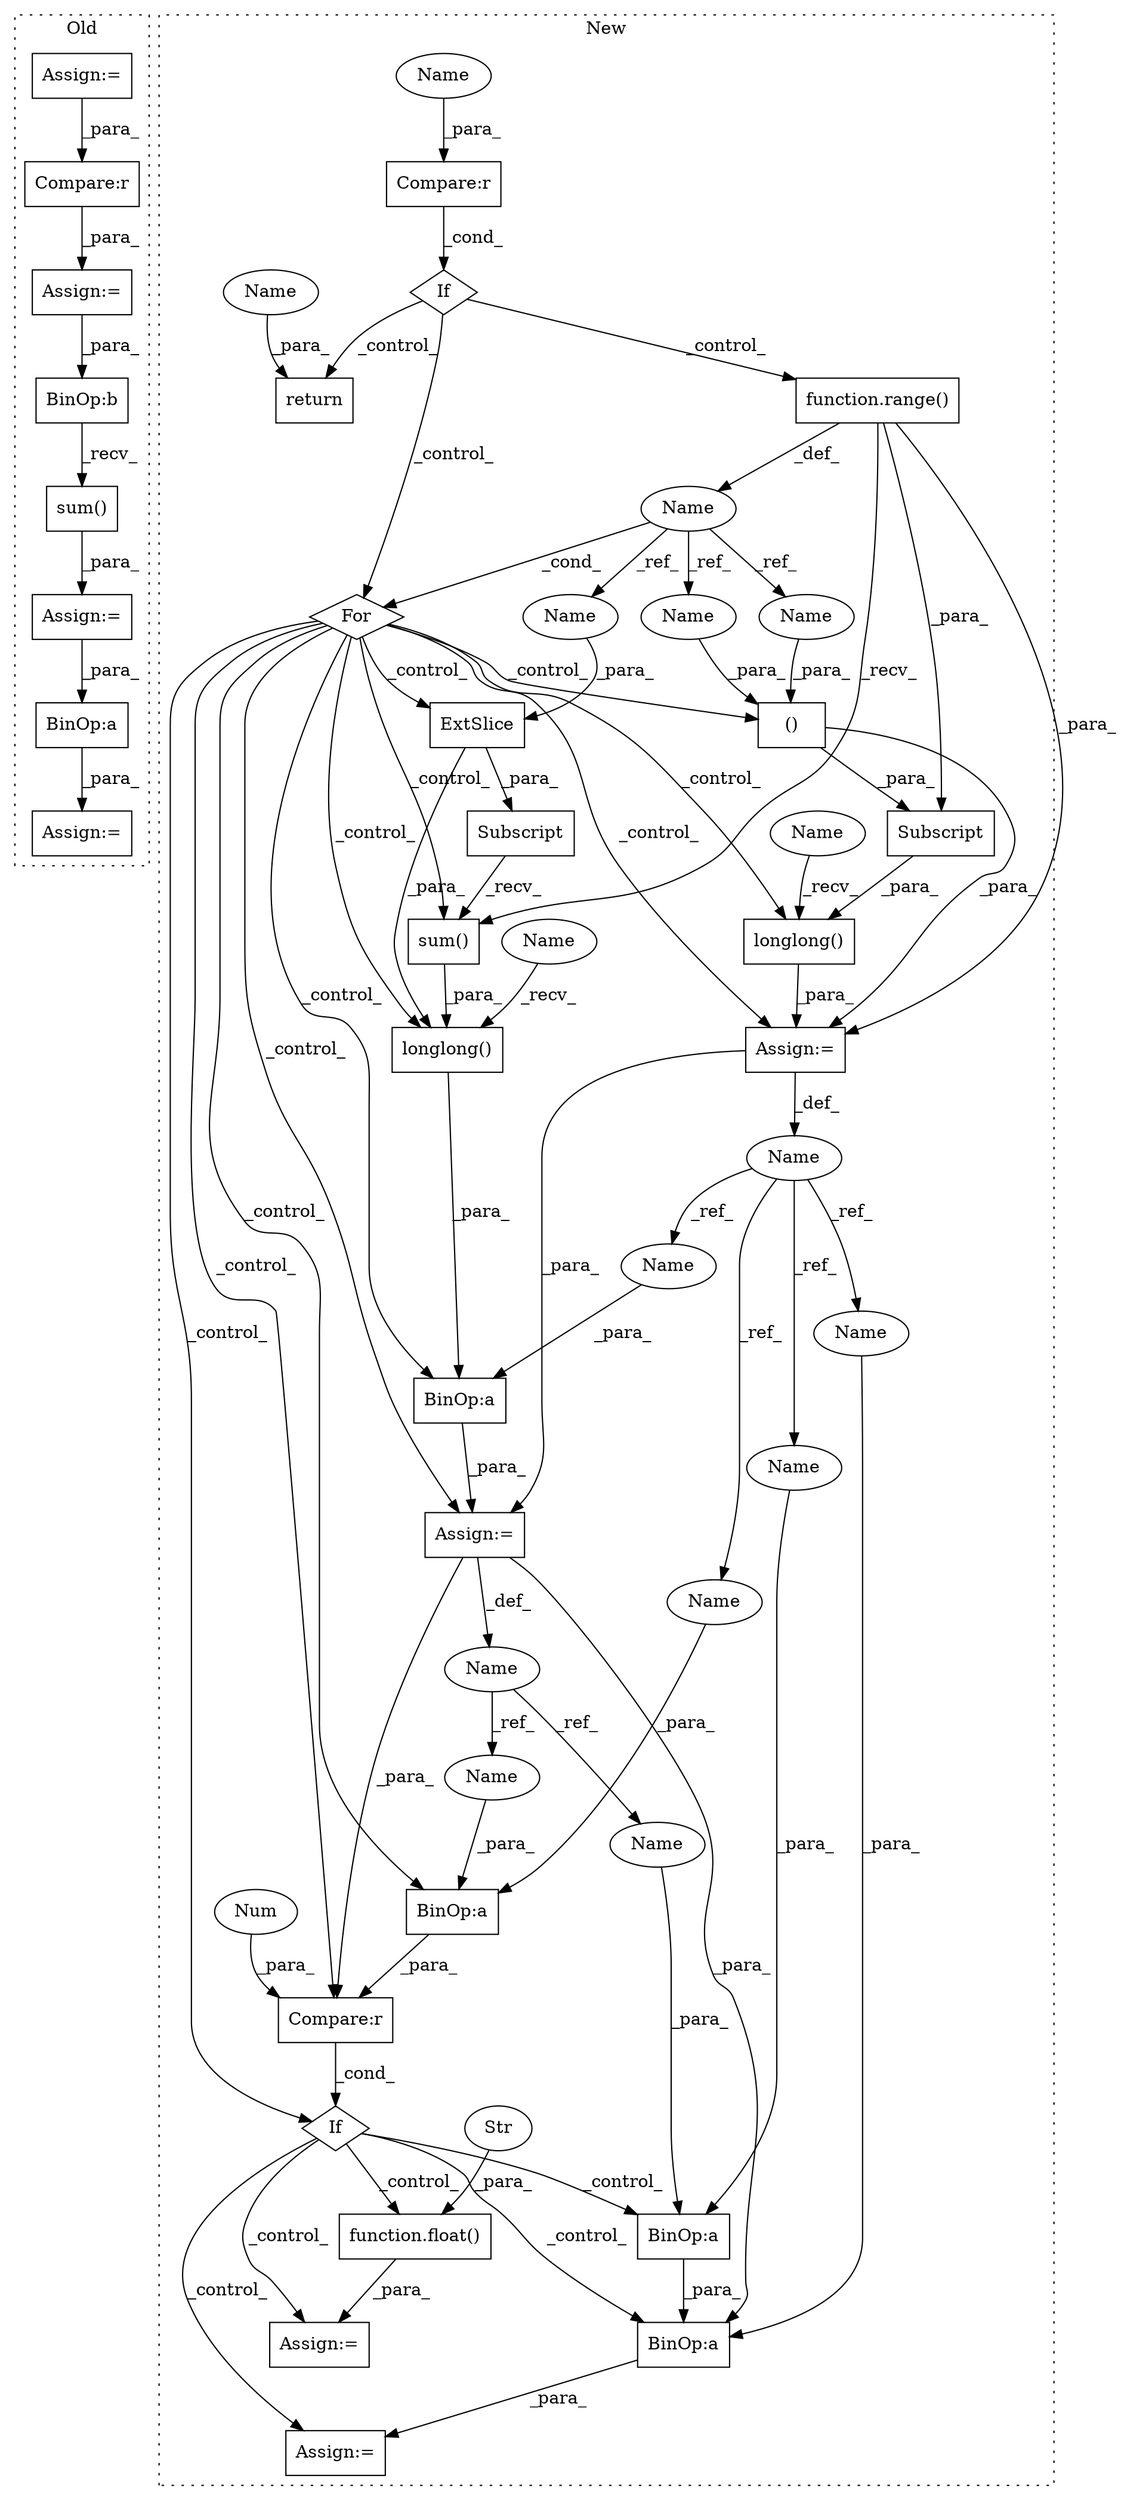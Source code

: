 digraph G {
subgraph cluster0 {
1 [label="sum()" a="75" s="1178" l="42" shape="box"];
3 [label="Assign:=" a="68" s="1397" l="3" shape="box"];
4 [label="BinOp:a" a="82" s="1411" l="3" shape="box"];
6 [label="Assign:=" a="68" s="1044" l="3" shape="box"];
7 [label="Assign:=" a="68" s="925" l="3" shape="box"];
8 [label="Assign:=" a="68" s="1175" l="3" shape="box"];
23 [label="BinOp:b" a="82" s="1192" l="3" shape="box"];
26 [label="Compare:r" a="40" s="1047" l="21" shape="box"];
label = "Old";
style="dotted";
}
subgraph cluster1 {
2 [label="Subscript" a="63" s="1353,0" l="31,0" shape="box"];
5 [label="ExtSlice" a="85" s="1353" l="4" shape="box"];
9 [label="function.range()" a="75" s="1233,1255" l="6,1" shape="box"];
10 [label="()" a="54" s="1314" l="7" shape="box"];
11 [label="If" a="96" s="1135" l="3" shape="diamond"];
12 [label="sum()" a="75" s="1353" l="37" shape="box"];
13 [label="Name" a="87" s="1224" l="5" shape="ellipse"];
14 [label="longlong()" a="75" s="1341,1390" l="12,1" shape="box"];
15 [label="longlong()" a="75" s="1275,1322" l="12,1" shape="box"];
16 [label="If" a="96" s="1410" l="3" shape="diamond"];
17 [label="BinOp:a" a="82" s="1510" l="3" shape="box"];
18 [label="BinOp:a" a="82" s="1504" l="3" shape="box"];
19 [label="Name" a="87" s="1270" l="2" shape="ellipse"];
20 [label="BinOp:a" a="82" s="1391" l="3" shape="box"];
21 [label="BinOp:a" a="82" s="1415" l="3" shape="box"];
22 [label="Name" a="87" s="1336" l="2" shape="ellipse"];
24 [label="Subscript" a="63" s="1287,0" l="35,0" shape="box"];
25 [label="For" a="107" s="1220,1256" l="4,14" shape="diamond"];
27 [label="Compare:r" a="40" s="1413" l="12" shape="box"];
28 [label="Num" a="76" s="1424" l="1" shape="ellipse"];
29 [label="Compare:r" a="40" s="1138" l="29" shape="box"];
30 [label="return" a="93" s="1181" l="7" shape="box"];
31 [label="function.float()" a="75" s="1449,1460" l="6,1" shape="box"];
32 [label="Str" a="66" s="1455" l="5" shape="ellipse"];
33 [label="Assign:=" a="68" s="1272" l="3" shape="box"];
34 [label="Assign:=" a="68" s="1338" l="3" shape="box"];
35 [label="Assign:=" a="68" s="1499" l="3" shape="box"];
36 [label="Assign:=" a="68" s="1446" l="3" shape="box"];
37 [label="Name" a="87" s="1418" l="2" shape="ellipse"];
38 [label="Name" a="87" s="1513" l="2" shape="ellipse"];
39 [label="Name" a="87" s="1163" l="4" shape="ellipse"];
40 [label="Name" a="87" s="1188" l="4" shape="ellipse"];
41 [label="Name" a="87" s="1375" l="5" shape="ellipse"];
42 [label="Name" a="87" s="1309" l="5" shape="ellipse"];
43 [label="Name" a="87" s="1316" l="5" shape="ellipse"];
44 [label="Name" a="87" s="1341" l="2" shape="ellipse"];
45 [label="Name" a="87" s="1275" l="2" shape="ellipse"];
46 [label="Name" a="87" s="1394" l="2" shape="ellipse"];
47 [label="Name" a="87" s="1502" l="2" shape="ellipse"];
48 [label="Name" a="87" s="1508" l="2" shape="ellipse"];
49 [label="Name" a="87" s="1413" l="2" shape="ellipse"];
label = "New";
style="dotted";
}
1 -> 8 [label="_para_"];
2 -> 12 [label="_recv_"];
4 -> 3 [label="_para_"];
5 -> 2 [label="_para_"];
5 -> 14 [label="_para_"];
6 -> 23 [label="_para_"];
7 -> 26 [label="_para_"];
8 -> 4 [label="_para_"];
9 -> 13 [label="_def_"];
9 -> 24 [label="_para_"];
9 -> 33 [label="_para_"];
9 -> 12 [label="_recv_"];
10 -> 24 [label="_para_"];
10 -> 33 [label="_para_"];
11 -> 9 [label="_control_"];
11 -> 30 [label="_control_"];
11 -> 25 [label="_control_"];
12 -> 14 [label="_para_"];
13 -> 43 [label="_ref_"];
13 -> 25 [label="_cond_"];
13 -> 42 [label="_ref_"];
13 -> 41 [label="_ref_"];
14 -> 20 [label="_para_"];
15 -> 33 [label="_para_"];
16 -> 17 [label="_control_"];
16 -> 18 [label="_control_"];
16 -> 36 [label="_control_"];
16 -> 31 [label="_control_"];
16 -> 35 [label="_control_"];
17 -> 18 [label="_para_"];
18 -> 35 [label="_para_"];
19 -> 47 [label="_ref_"];
19 -> 49 [label="_ref_"];
19 -> 48 [label="_ref_"];
19 -> 46 [label="_ref_"];
20 -> 34 [label="_para_"];
21 -> 27 [label="_para_"];
22 -> 37 [label="_ref_"];
22 -> 38 [label="_ref_"];
23 -> 1 [label="_recv_"];
24 -> 15 [label="_para_"];
25 -> 21 [label="_control_"];
25 -> 5 [label="_control_"];
25 -> 10 [label="_control_"];
25 -> 16 [label="_control_"];
25 -> 27 [label="_control_"];
25 -> 34 [label="_control_"];
25 -> 20 [label="_control_"];
25 -> 15 [label="_control_"];
25 -> 14 [label="_control_"];
25 -> 12 [label="_control_"];
25 -> 33 [label="_control_"];
26 -> 6 [label="_para_"];
27 -> 16 [label="_cond_"];
28 -> 27 [label="_para_"];
29 -> 11 [label="_cond_"];
31 -> 36 [label="_para_"];
32 -> 31 [label="_para_"];
33 -> 34 [label="_para_"];
33 -> 19 [label="_def_"];
34 -> 22 [label="_def_"];
34 -> 18 [label="_para_"];
34 -> 27 [label="_para_"];
37 -> 21 [label="_para_"];
38 -> 17 [label="_para_"];
39 -> 29 [label="_para_"];
40 -> 30 [label="_para_"];
41 -> 5 [label="_para_"];
42 -> 10 [label="_para_"];
43 -> 10 [label="_para_"];
44 -> 14 [label="_recv_"];
45 -> 15 [label="_recv_"];
46 -> 20 [label="_para_"];
47 -> 18 [label="_para_"];
48 -> 17 [label="_para_"];
49 -> 21 [label="_para_"];
}